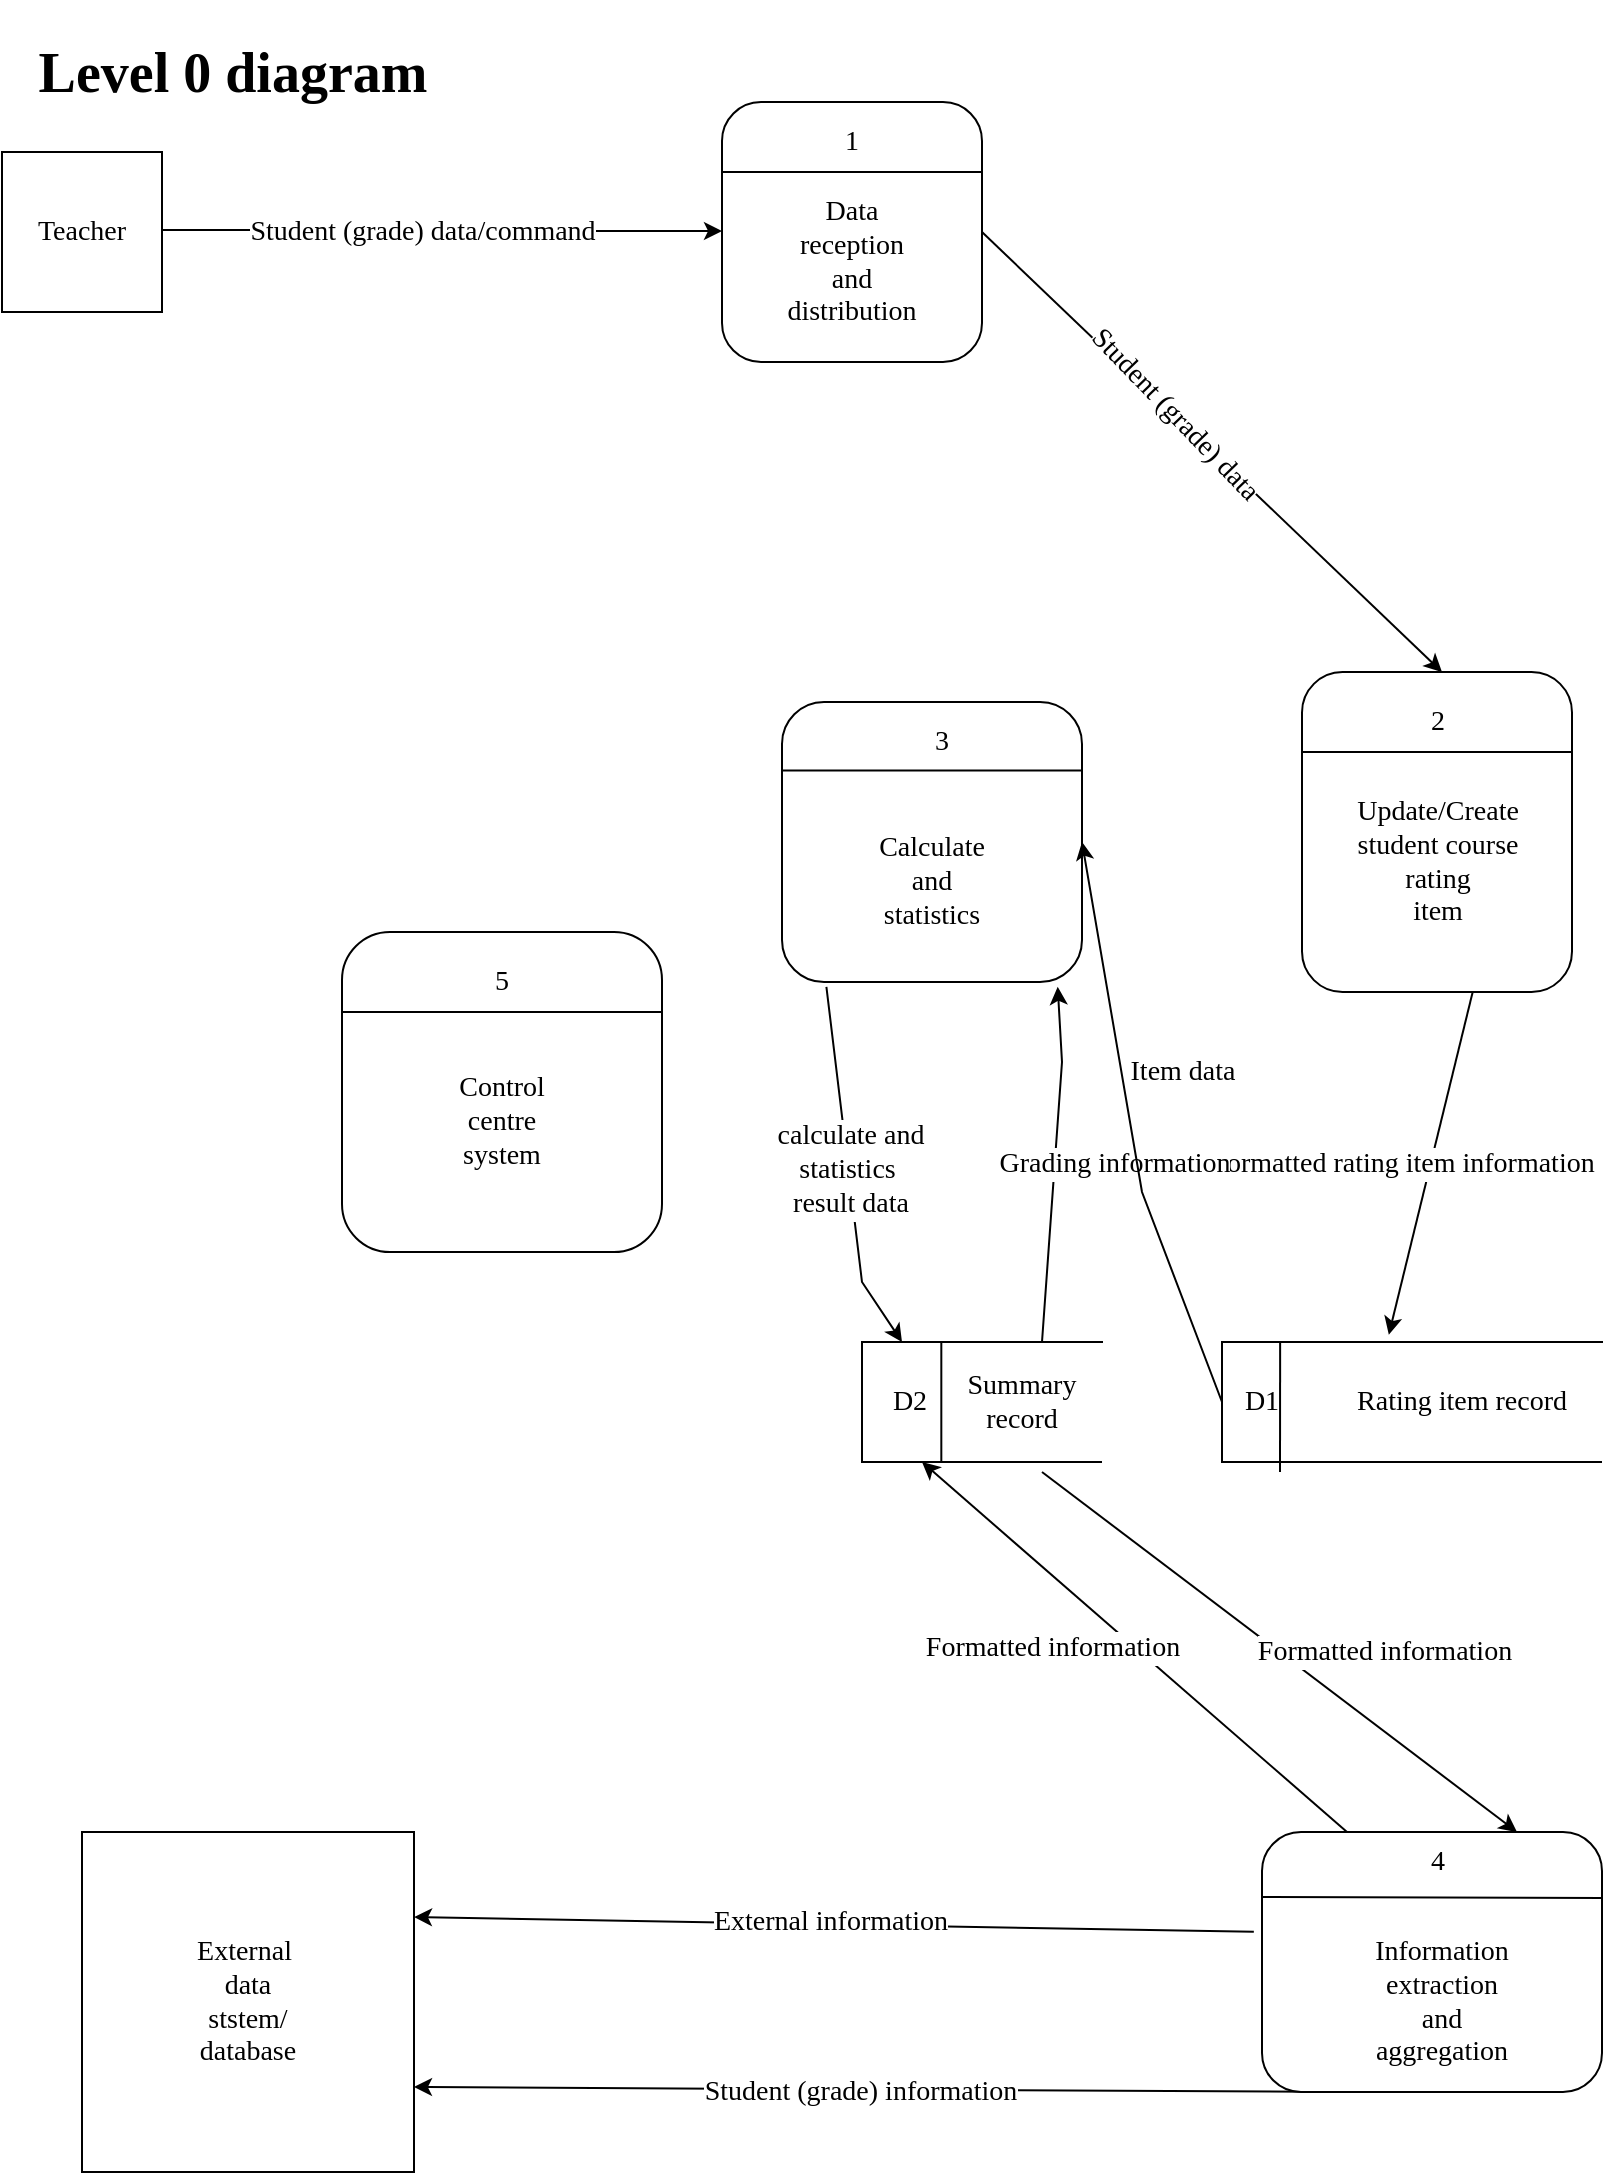 <mxfile version="15.5.9" type="github">
  <diagram id="Wr4s08uyT-qvl8gvXiOg" name="Page-1">
    <mxGraphModel dx="1728" dy="878" grid="1" gridSize="10" guides="1" tooltips="1" connect="1" arrows="1" fold="1" page="1" pageScale="1" pageWidth="827" pageHeight="1169" math="0" shadow="0">
      <root>
        <mxCell id="0" />
        <mxCell id="1" parent="0" />
        <mxCell id="kOY58Y0KntewSXWVwahC-1" value="&lt;font style=&quot;font-size: 14px&quot; face=&quot;Comic Sans MS&quot;&gt;Teacher&lt;/font&gt;" style="whiteSpace=wrap;html=1;aspect=fixed;" vertex="1" parent="1">
          <mxGeometry x="10" y="80" width="80" height="80" as="geometry" />
        </mxCell>
        <mxCell id="kOY58Y0KntewSXWVwahC-2" value="&lt;h1&gt;&lt;font face=&quot;Comic Sans MS&quot;&gt;Level 0 diagram&lt;/font&gt;&lt;/h1&gt;" style="text;html=1;align=center;verticalAlign=middle;resizable=0;points=[];autosize=1;strokeColor=none;fillColor=none;fontSize=14;fontFamily=Times New Roman;" vertex="1" parent="1">
          <mxGeometry x="10" y="10" width="230" height="60" as="geometry" />
        </mxCell>
        <mxCell id="kOY58Y0KntewSXWVwahC-3" value="" style="endArrow=classic;html=1;rounded=0;fontFamily=Comic Sans MS;fontSize=14;" edge="1" parent="1">
          <mxGeometry relative="1" as="geometry">
            <mxPoint x="90" y="119" as="sourcePoint" />
            <mxPoint x="370" y="119.5" as="targetPoint" />
            <Array as="points">
              <mxPoint x="140" y="119" />
              <mxPoint x="170" y="119.5" />
            </Array>
          </mxGeometry>
        </mxCell>
        <mxCell id="kOY58Y0KntewSXWVwahC-4" value="Student (grade) data/command" style="edgeLabel;resizable=0;html=1;align=center;verticalAlign=middle;fontFamily=Comic Sans MS;fontSize=14;" connectable="0" vertex="1" parent="kOY58Y0KntewSXWVwahC-3">
          <mxGeometry relative="1" as="geometry">
            <mxPoint x="-10" as="offset" />
          </mxGeometry>
        </mxCell>
        <mxCell id="kOY58Y0KntewSXWVwahC-5" value="" style="rounded=1;whiteSpace=wrap;html=1;fontFamily=Comic Sans MS;fontSize=14;" vertex="1" parent="1">
          <mxGeometry x="370" y="55" width="130" height="130" as="geometry" />
        </mxCell>
        <mxCell id="kOY58Y0KntewSXWVwahC-6" value="" style="endArrow=none;html=1;rounded=0;fontFamily=Comic Sans MS;fontSize=14;" edge="1" parent="1">
          <mxGeometry width="50" height="50" relative="1" as="geometry">
            <mxPoint x="370" y="90" as="sourcePoint" />
            <mxPoint x="500" y="90" as="targetPoint" />
          </mxGeometry>
        </mxCell>
        <mxCell id="kOY58Y0KntewSXWVwahC-7" value="1" style="text;html=1;strokeColor=none;fillColor=none;align=center;verticalAlign=middle;whiteSpace=wrap;rounded=0;fontFamily=Comic Sans MS;fontSize=14;" vertex="1" parent="1">
          <mxGeometry x="405" y="60" width="60" height="30" as="geometry" />
        </mxCell>
        <mxCell id="kOY58Y0KntewSXWVwahC-8" value="Data reception and distribution" style="text;html=1;strokeColor=none;fillColor=none;align=center;verticalAlign=middle;whiteSpace=wrap;rounded=0;fontFamily=Comic Sans MS;fontSize=14;" vertex="1" parent="1">
          <mxGeometry x="405" y="120" width="60" height="30" as="geometry" />
        </mxCell>
        <mxCell id="kOY58Y0KntewSXWVwahC-11" value="" style="endArrow=classic;html=1;rounded=0;fontFamily=Times New Roman;fontSize=14;exitX=1;exitY=0.5;exitDx=0;exitDy=0;" edge="1" parent="1" source="kOY58Y0KntewSXWVwahC-5">
          <mxGeometry relative="1" as="geometry">
            <mxPoint x="360" y="350" as="sourcePoint" />
            <mxPoint x="730" y="340" as="targetPoint" />
          </mxGeometry>
        </mxCell>
        <mxCell id="kOY58Y0KntewSXWVwahC-12" value="&lt;font face=&quot;Comic Sans MS&quot;&gt;Student (grade) data&lt;/font&gt;" style="edgeLabel;resizable=0;html=1;align=center;verticalAlign=middle;fontFamily=Times New Roman;fontSize=14;rotation=46;" connectable="0" vertex="1" parent="kOY58Y0KntewSXWVwahC-11">
          <mxGeometry relative="1" as="geometry">
            <mxPoint x="-19" y="-19" as="offset" />
          </mxGeometry>
        </mxCell>
        <mxCell id="kOY58Y0KntewSXWVwahC-13" value="" style="rounded=1;whiteSpace=wrap;html=1;fontFamily=Comic Sans MS;fontSize=14;" vertex="1" parent="1">
          <mxGeometry x="660" y="340" width="135" height="160" as="geometry" />
        </mxCell>
        <mxCell id="kOY58Y0KntewSXWVwahC-14" value="" style="endArrow=none;html=1;rounded=0;fontFamily=Comic Sans MS;fontSize=14;" edge="1" parent="1">
          <mxGeometry width="50" height="50" relative="1" as="geometry">
            <mxPoint x="660" y="380" as="sourcePoint" />
            <mxPoint x="795" y="380" as="targetPoint" />
            <Array as="points">
              <mxPoint x="680" y="380" />
            </Array>
          </mxGeometry>
        </mxCell>
        <mxCell id="kOY58Y0KntewSXWVwahC-15" value="2" style="text;html=1;strokeColor=none;fillColor=none;align=center;verticalAlign=middle;whiteSpace=wrap;rounded=0;fontFamily=Comic Sans MS;fontSize=14;" vertex="1" parent="1">
          <mxGeometry x="697.5" y="350" width="60" height="30" as="geometry" />
        </mxCell>
        <mxCell id="kOY58Y0KntewSXWVwahC-16" value="Update/Create&lt;br&gt;student course rating&lt;br&gt;item" style="text;html=1;strokeColor=none;fillColor=none;align=center;verticalAlign=middle;whiteSpace=wrap;rounded=0;fontFamily=Comic Sans MS;fontSize=14;" vertex="1" parent="1">
          <mxGeometry x="697.5" y="420" width="60" height="30" as="geometry" />
        </mxCell>
        <mxCell id="kOY58Y0KntewSXWVwahC-17" value="" style="endArrow=classic;html=1;rounded=0;fontFamily=Comic Sans MS;fontSize=14;exitX=0.41;exitY=1.003;exitDx=0;exitDy=0;exitPerimeter=0;entryX=0.439;entryY=-0.061;entryDx=0;entryDy=0;entryPerimeter=0;" edge="1" parent="1" target="kOY58Y0KntewSXWVwahC-19">
          <mxGeometry relative="1" as="geometry">
            <mxPoint x="745.35" y="500" as="sourcePoint" />
            <mxPoint x="150" y="579.52" as="targetPoint" />
          </mxGeometry>
        </mxCell>
        <mxCell id="kOY58Y0KntewSXWVwahC-18" value="Formatted rating item information" style="edgeLabel;resizable=0;html=1;align=center;verticalAlign=middle;fontFamily=Comic Sans MS;fontSize=14;" connectable="0" vertex="1" parent="kOY58Y0KntewSXWVwahC-17">
          <mxGeometry relative="1" as="geometry">
            <mxPoint x="-15" as="offset" />
          </mxGeometry>
        </mxCell>
        <mxCell id="kOY58Y0KntewSXWVwahC-19" value="" style="shape=partialRectangle;whiteSpace=wrap;html=1;bottom=0;right=0;fillColor=none;fontFamily=Comic Sans MS;fontSize=14;" vertex="1" parent="1">
          <mxGeometry x="620" y="675" width="190" height="60" as="geometry" />
        </mxCell>
        <mxCell id="kOY58Y0KntewSXWVwahC-20" value="" style="endArrow=none;html=1;rounded=0;fontFamily=Comic Sans MS;fontSize=14;entryX=1;entryY=1;entryDx=0;entryDy=0;exitX=0;exitY=1;exitDx=0;exitDy=0;" edge="1" parent="1">
          <mxGeometry width="50" height="50" relative="1" as="geometry">
            <mxPoint x="620" y="735" as="sourcePoint" />
            <mxPoint x="810" y="735" as="targetPoint" />
            <Array as="points">
              <mxPoint x="700" y="735" />
            </Array>
          </mxGeometry>
        </mxCell>
        <mxCell id="kOY58Y0KntewSXWVwahC-21" value="" style="endArrow=none;html=1;rounded=0;fontFamily=Comic Sans MS;fontSize=14;exitX=0.153;exitY=0.008;exitDx=0;exitDy=0;exitPerimeter=0;" edge="1" parent="1" source="kOY58Y0KntewSXWVwahC-19">
          <mxGeometry width="50" height="50" relative="1" as="geometry">
            <mxPoint x="657" y="680" as="sourcePoint" />
            <mxPoint x="649" y="740" as="targetPoint" />
            <Array as="points" />
          </mxGeometry>
        </mxCell>
        <mxCell id="kOY58Y0KntewSXWVwahC-22" value="D1" style="text;html=1;strokeColor=none;fillColor=none;align=center;verticalAlign=middle;whiteSpace=wrap;rounded=0;fontFamily=Comic Sans MS;fontSize=14;rotation=0;" vertex="1" parent="1">
          <mxGeometry x="610" y="690" width="60" height="30" as="geometry" />
        </mxCell>
        <mxCell id="kOY58Y0KntewSXWVwahC-23" value="Rating item record" style="text;html=1;strokeColor=none;fillColor=none;align=center;verticalAlign=middle;whiteSpace=wrap;rounded=0;fontFamily=Comic Sans MS;fontSize=14;" vertex="1" parent="1">
          <mxGeometry x="670" y="690" width="140" height="30" as="geometry" />
        </mxCell>
        <mxCell id="kOY58Y0KntewSXWVwahC-26" value="" style="rounded=0;whiteSpace=wrap;html=1;fontFamily=Comic Sans MS;fontSize=14;" vertex="1" parent="1">
          <mxGeometry x="50" y="920" width="166" height="170" as="geometry" />
        </mxCell>
        <mxCell id="kOY58Y0KntewSXWVwahC-28" value="External&amp;nbsp; data ststem/&lt;br&gt;database" style="text;html=1;strokeColor=none;fillColor=none;align=center;verticalAlign=middle;whiteSpace=wrap;rounded=0;fontFamily=Comic Sans MS;fontSize=14;" vertex="1" parent="1">
          <mxGeometry x="103" y="975" width="60" height="60" as="geometry" />
        </mxCell>
        <mxCell id="kOY58Y0KntewSXWVwahC-29" value="" style="endArrow=classic;html=1;rounded=0;fontFamily=Comic Sans MS;fontSize=14;entryX=1;entryY=0.75;entryDx=0;entryDy=0;exitX=0.25;exitY=1;exitDx=0;exitDy=0;" edge="1" parent="1" source="kOY58Y0KntewSXWVwahC-56" target="kOY58Y0KntewSXWVwahC-26">
          <mxGeometry relative="1" as="geometry">
            <mxPoint x="124" y="560" as="sourcePoint" />
            <mxPoint x="124.432" y="880" as="targetPoint" />
          </mxGeometry>
        </mxCell>
        <mxCell id="kOY58Y0KntewSXWVwahC-30" value="Student (grade) information" style="edgeLabel;resizable=0;html=1;align=center;verticalAlign=middle;fontFamily=Comic Sans MS;fontSize=14;rotation=0;" connectable="0" vertex="1" parent="kOY58Y0KntewSXWVwahC-29">
          <mxGeometry relative="1" as="geometry">
            <mxPoint x="-10" y="1" as="offset" />
          </mxGeometry>
        </mxCell>
        <mxCell id="kOY58Y0KntewSXWVwahC-31" value="" style="endArrow=classic;html=1;rounded=0;fontFamily=Comic Sans MS;fontSize=14;entryX=1;entryY=0.25;entryDx=0;entryDy=0;exitX=-0.024;exitY=0.384;exitDx=0;exitDy=0;exitPerimeter=0;" edge="1" parent="1" source="kOY58Y0KntewSXWVwahC-56" target="kOY58Y0KntewSXWVwahC-26">
          <mxGeometry relative="1" as="geometry">
            <mxPoint x="215" y="560" as="sourcePoint" />
            <mxPoint x="400" y="640" as="targetPoint" />
          </mxGeometry>
        </mxCell>
        <mxCell id="kOY58Y0KntewSXWVwahC-32" value="External information" style="edgeLabel;resizable=0;html=1;align=center;verticalAlign=middle;fontFamily=Comic Sans MS;fontSize=14;rotation=0;" connectable="0" vertex="1" parent="kOY58Y0KntewSXWVwahC-31">
          <mxGeometry relative="1" as="geometry">
            <mxPoint x="-2" y="-1" as="offset" />
          </mxGeometry>
        </mxCell>
        <mxCell id="kOY58Y0KntewSXWVwahC-33" value="" style="rounded=1;whiteSpace=wrap;html=1;fontFamily=Comic Sans MS;fontSize=14;" vertex="1" parent="1">
          <mxGeometry x="400" y="355" width="150" height="140" as="geometry" />
        </mxCell>
        <mxCell id="kOY58Y0KntewSXWVwahC-34" value="Calculate and statistics" style="text;html=1;strokeColor=none;fillColor=none;align=center;verticalAlign=middle;whiteSpace=wrap;rounded=0;fontFamily=Comic Sans MS;fontSize=14;" vertex="1" parent="1">
          <mxGeometry x="445" y="430" width="60" height="30" as="geometry" />
        </mxCell>
        <mxCell id="kOY58Y0KntewSXWVwahC-35" value="" style="endArrow=none;html=1;rounded=0;fontFamily=Comic Sans MS;fontSize=14;" edge="1" parent="1">
          <mxGeometry width="50" height="50" relative="1" as="geometry">
            <mxPoint x="400" y="389.29" as="sourcePoint" />
            <mxPoint x="550" y="389.29" as="targetPoint" />
          </mxGeometry>
        </mxCell>
        <mxCell id="kOY58Y0KntewSXWVwahC-37" value="3" style="text;html=1;strokeColor=none;fillColor=none;align=center;verticalAlign=middle;whiteSpace=wrap;rounded=0;fontFamily=Comic Sans MS;fontSize=14;" vertex="1" parent="1">
          <mxGeometry x="450" y="360" width="60" height="30" as="geometry" />
        </mxCell>
        <mxCell id="kOY58Y0KntewSXWVwahC-45" value="" style="shape=partialRectangle;whiteSpace=wrap;html=1;bottom=0;right=0;fillColor=none;fontFamily=Comic Sans MS;fontSize=14;" vertex="1" parent="1">
          <mxGeometry x="440" y="675" width="120" height="60" as="geometry" />
        </mxCell>
        <mxCell id="kOY58Y0KntewSXWVwahC-46" value="" style="endArrow=none;html=1;rounded=0;fontFamily=Comic Sans MS;fontSize=14;entryX=1;entryY=1;entryDx=0;entryDy=0;exitX=0;exitY=1;exitDx=0;exitDy=0;" edge="1" parent="1" source="kOY58Y0KntewSXWVwahC-45" target="kOY58Y0KntewSXWVwahC-45">
          <mxGeometry width="50" height="50" relative="1" as="geometry">
            <mxPoint x="360" y="710" as="sourcePoint" />
            <mxPoint x="410" y="660" as="targetPoint" />
          </mxGeometry>
        </mxCell>
        <mxCell id="kOY58Y0KntewSXWVwahC-47" value="" style="endArrow=none;html=1;rounded=0;fontFamily=Comic Sans MS;fontSize=14;" edge="1" parent="1">
          <mxGeometry width="50" height="50" relative="1" as="geometry">
            <mxPoint x="479.66" y="735" as="sourcePoint" />
            <mxPoint x="479.66" y="675" as="targetPoint" />
          </mxGeometry>
        </mxCell>
        <mxCell id="kOY58Y0KntewSXWVwahC-48" value="D2" style="text;html=1;strokeColor=none;fillColor=none;align=center;verticalAlign=middle;whiteSpace=wrap;rounded=0;fontFamily=Comic Sans MS;fontSize=14;" vertex="1" parent="1">
          <mxGeometry x="434" y="690" width="60" height="30" as="geometry" />
        </mxCell>
        <mxCell id="kOY58Y0KntewSXWVwahC-51" value="Summary record" style="text;html=1;strokeColor=none;fillColor=none;align=center;verticalAlign=middle;whiteSpace=wrap;rounded=0;fontFamily=Comic Sans MS;fontSize=14;" vertex="1" parent="1">
          <mxGeometry x="480" y="690" width="80" height="30" as="geometry" />
        </mxCell>
        <mxCell id="kOY58Y0KntewSXWVwahC-52" value="" style="endArrow=classic;html=1;rounded=0;fontFamily=Comic Sans MS;fontSize=14;exitX=0.75;exitY=0;exitDx=0;exitDy=0;entryX=0.919;entryY=1.017;entryDx=0;entryDy=0;entryPerimeter=0;" edge="1" parent="1" target="kOY58Y0KntewSXWVwahC-33">
          <mxGeometry relative="1" as="geometry">
            <mxPoint x="530" y="675" as="sourcePoint" />
            <mxPoint x="460" y="585" as="targetPoint" />
            <Array as="points">
              <mxPoint x="540" y="535" />
            </Array>
          </mxGeometry>
        </mxCell>
        <mxCell id="kOY58Y0KntewSXWVwahC-53" value="Grading information" style="edgeLabel;resizable=0;html=1;align=center;verticalAlign=middle;fontFamily=Comic Sans MS;fontSize=14;" connectable="0" vertex="1" parent="kOY58Y0KntewSXWVwahC-52">
          <mxGeometry relative="1" as="geometry">
            <mxPoint x="29" as="offset" />
          </mxGeometry>
        </mxCell>
        <mxCell id="kOY58Y0KntewSXWVwahC-54" value="" style="endArrow=classic;html=1;rounded=0;fontFamily=Comic Sans MS;fontSize=14;exitX=0.148;exitY=1.017;exitDx=0;exitDy=0;exitPerimeter=0;" edge="1" parent="1" source="kOY58Y0KntewSXWVwahC-33">
          <mxGeometry relative="1" as="geometry">
            <mxPoint x="360" y="675" as="sourcePoint" />
            <mxPoint x="460" y="675" as="targetPoint" />
            <Array as="points">
              <mxPoint x="440" y="645" />
            </Array>
          </mxGeometry>
        </mxCell>
        <mxCell id="kOY58Y0KntewSXWVwahC-55" value="calculate and&lt;br&gt;statistics&amp;nbsp;&lt;br&gt;result data" style="edgeLabel;resizable=0;html=1;align=center;verticalAlign=middle;fontFamily=Comic Sans MS;fontSize=14;" connectable="0" vertex="1" parent="kOY58Y0KntewSXWVwahC-54">
          <mxGeometry relative="1" as="geometry" />
        </mxCell>
        <mxCell id="kOY58Y0KntewSXWVwahC-56" value="" style="rounded=1;whiteSpace=wrap;html=1;fontFamily=Comic Sans MS;fontSize=14;" vertex="1" parent="1">
          <mxGeometry x="640" y="920" width="170" height="130" as="geometry" />
        </mxCell>
        <mxCell id="kOY58Y0KntewSXWVwahC-57" value="Information extraction and aggregation" style="text;html=1;strokeColor=none;fillColor=none;align=center;verticalAlign=middle;whiteSpace=wrap;rounded=0;fontFamily=Comic Sans MS;fontSize=14;" vertex="1" parent="1">
          <mxGeometry x="700" y="990" width="60" height="30" as="geometry" />
        </mxCell>
        <mxCell id="kOY58Y0KntewSXWVwahC-58" value="" style="endArrow=none;html=1;rounded=0;fontFamily=Comic Sans MS;fontSize=14;exitX=0;exitY=0.25;exitDx=0;exitDy=0;entryX=1;entryY=0.25;entryDx=0;entryDy=0;" edge="1" parent="1" source="kOY58Y0KntewSXWVwahC-56" target="kOY58Y0KntewSXWVwahC-56">
          <mxGeometry width="50" height="50" relative="1" as="geometry">
            <mxPoint x="640" y="970" as="sourcePoint" />
            <mxPoint x="690" y="920" as="targetPoint" />
            <Array as="points">
              <mxPoint x="810" y="953" />
            </Array>
          </mxGeometry>
        </mxCell>
        <mxCell id="kOY58Y0KntewSXWVwahC-59" value="" style="endArrow=classic;html=1;rounded=0;fontFamily=Comic Sans MS;fontSize=14;exitX=0.25;exitY=0;exitDx=0;exitDy=0;entryX=0.25;entryY=1;entryDx=0;entryDy=0;" edge="1" parent="1" source="kOY58Y0KntewSXWVwahC-56" target="kOY58Y0KntewSXWVwahC-45">
          <mxGeometry relative="1" as="geometry">
            <mxPoint x="280" y="780" as="sourcePoint" />
            <mxPoint x="380" y="780" as="targetPoint" />
          </mxGeometry>
        </mxCell>
        <mxCell id="kOY58Y0KntewSXWVwahC-60" value="Formatted information" style="edgeLabel;resizable=0;html=1;align=center;verticalAlign=middle;fontFamily=Comic Sans MS;fontSize=14;rotation=0;" connectable="0" vertex="1" parent="kOY58Y0KntewSXWVwahC-59">
          <mxGeometry relative="1" as="geometry">
            <mxPoint x="-41" as="offset" />
          </mxGeometry>
        </mxCell>
        <mxCell id="kOY58Y0KntewSXWVwahC-61" value="" style="endArrow=classic;html=1;rounded=0;fontFamily=Comic Sans MS;fontSize=14;entryX=0.75;entryY=0;entryDx=0;entryDy=0;" edge="1" parent="1" target="kOY58Y0KntewSXWVwahC-56">
          <mxGeometry relative="1" as="geometry">
            <mxPoint x="530" y="740" as="sourcePoint" />
            <mxPoint x="380" y="780" as="targetPoint" />
          </mxGeometry>
        </mxCell>
        <mxCell id="kOY58Y0KntewSXWVwahC-62" value="Formatted information" style="edgeLabel;resizable=0;html=1;align=center;verticalAlign=middle;fontFamily=Comic Sans MS;fontSize=14;rotation=0;" connectable="0" vertex="1" parent="kOY58Y0KntewSXWVwahC-61">
          <mxGeometry relative="1" as="geometry">
            <mxPoint x="52" as="offset" />
          </mxGeometry>
        </mxCell>
        <mxCell id="kOY58Y0KntewSXWVwahC-63" value="4" style="text;html=1;strokeColor=none;fillColor=none;align=center;verticalAlign=middle;whiteSpace=wrap;rounded=0;fontFamily=Comic Sans MS;fontSize=14;" vertex="1" parent="1">
          <mxGeometry x="697.5" y="920" width="60" height="30" as="geometry" />
        </mxCell>
        <mxCell id="kOY58Y0KntewSXWVwahC-64" value="Item data" style="text;html=1;align=center;verticalAlign=middle;resizable=0;points=[];autosize=1;strokeColor=none;fillColor=none;fontSize=14;fontFamily=Comic Sans MS;" vertex="1" parent="1">
          <mxGeometry x="560" y="530" width="80" height="20" as="geometry" />
        </mxCell>
        <mxCell id="kOY58Y0KntewSXWVwahC-65" value="" style="endArrow=classic;html=1;rounded=0;fontFamily=Comic Sans MS;fontSize=14;entryX=1;entryY=0.5;entryDx=0;entryDy=0;" edge="1" parent="1" target="kOY58Y0KntewSXWVwahC-33">
          <mxGeometry width="50" height="50" relative="1" as="geometry">
            <mxPoint x="620" y="705" as="sourcePoint" />
            <mxPoint x="610" y="615" as="targetPoint" />
            <Array as="points">
              <mxPoint x="580" y="600" />
            </Array>
          </mxGeometry>
        </mxCell>
        <mxCell id="kOY58Y0KntewSXWVwahC-66" value="" style="rounded=1;whiteSpace=wrap;html=1;fontFamily=Comic Sans MS;fontSize=14;" vertex="1" parent="1">
          <mxGeometry x="180" y="470" width="160" height="160" as="geometry" />
        </mxCell>
        <mxCell id="kOY58Y0KntewSXWVwahC-67" value="Control centre system" style="text;html=1;strokeColor=none;fillColor=none;align=center;verticalAlign=middle;whiteSpace=wrap;rounded=0;fontFamily=Comic Sans MS;fontSize=14;" vertex="1" parent="1">
          <mxGeometry x="230" y="550" width="60" height="30" as="geometry" />
        </mxCell>
        <mxCell id="kOY58Y0KntewSXWVwahC-69" value="" style="endArrow=none;html=1;rounded=0;fontFamily=Comic Sans MS;fontSize=14;exitX=0;exitY=0.25;exitDx=0;exitDy=0;entryX=1;entryY=0.25;entryDx=0;entryDy=0;" edge="1" parent="1" source="kOY58Y0KntewSXWVwahC-66" target="kOY58Y0KntewSXWVwahC-66">
          <mxGeometry width="50" height="50" relative="1" as="geometry">
            <mxPoint x="440" y="480" as="sourcePoint" />
            <mxPoint x="300" y="510" as="targetPoint" />
          </mxGeometry>
        </mxCell>
        <mxCell id="kOY58Y0KntewSXWVwahC-70" value="5" style="text;html=1;strokeColor=none;fillColor=none;align=center;verticalAlign=middle;whiteSpace=wrap;rounded=0;fontFamily=Comic Sans MS;fontSize=14;" vertex="1" parent="1">
          <mxGeometry x="230" y="480" width="60" height="30" as="geometry" />
        </mxCell>
      </root>
    </mxGraphModel>
  </diagram>
</mxfile>

